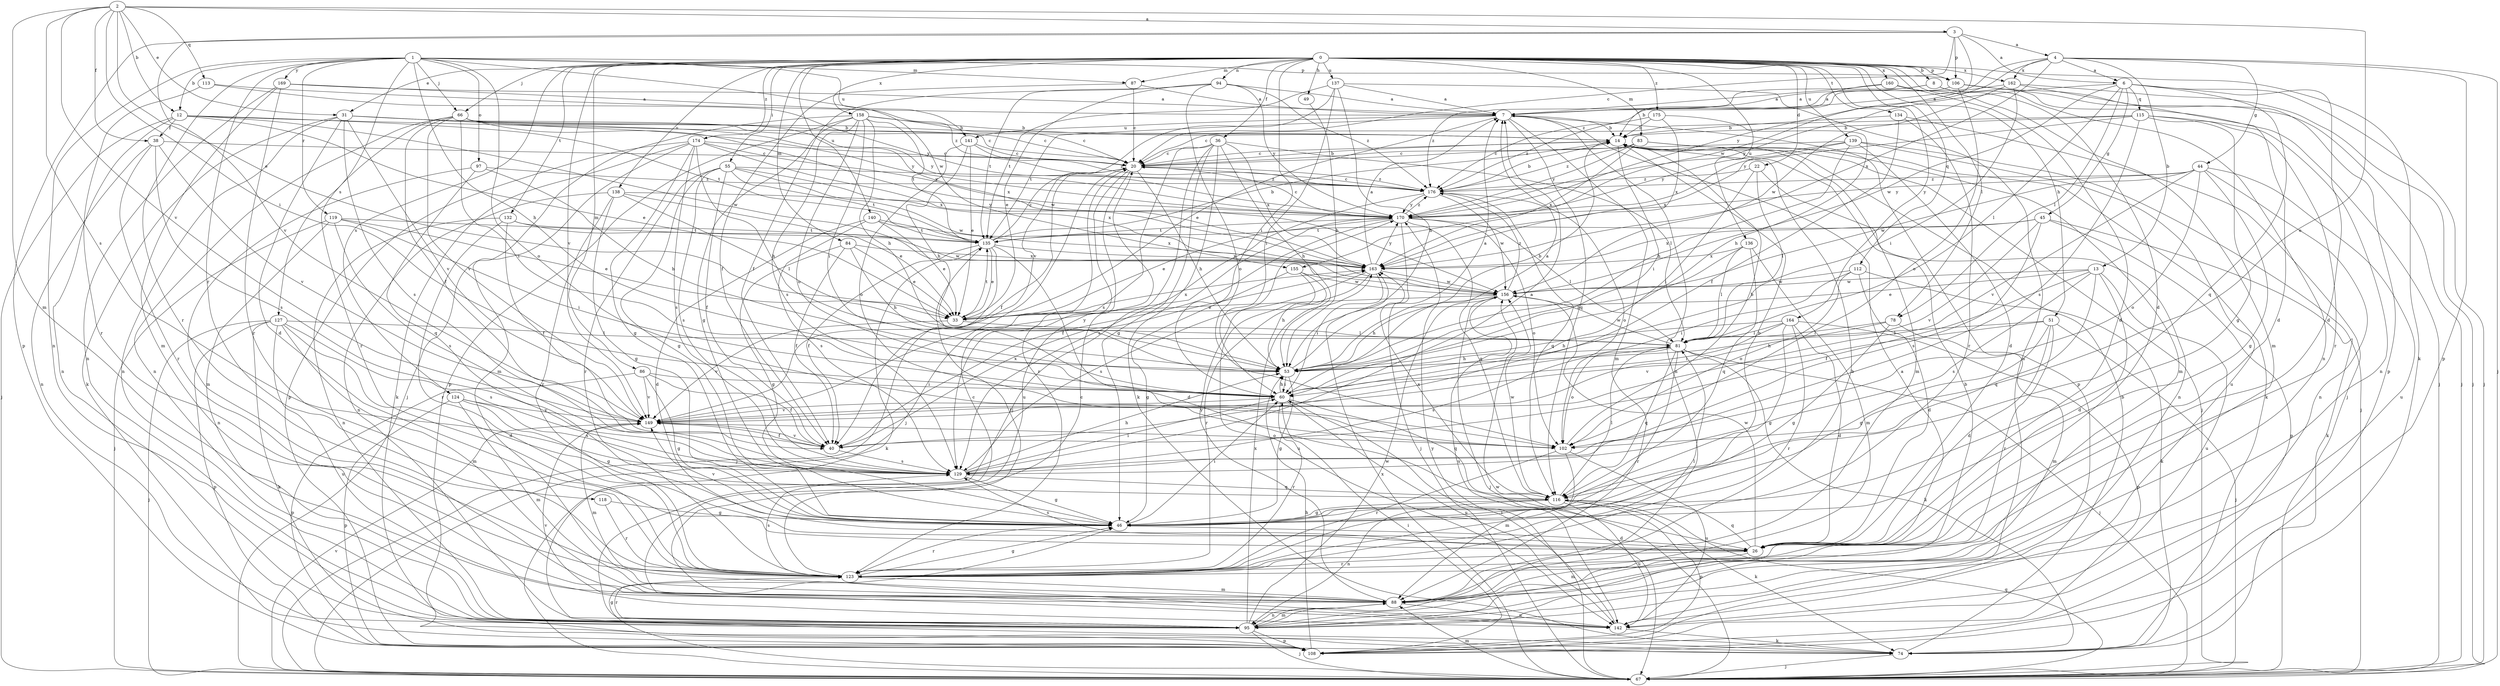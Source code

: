 strict digraph  {
0;
1;
2;
3;
4;
6;
7;
8;
12;
13;
14;
20;
22;
26;
31;
33;
36;
38;
40;
44;
45;
46;
49;
51;
53;
55;
60;
66;
67;
74;
78;
81;
83;
84;
86;
87;
88;
94;
95;
97;
102;
106;
108;
112;
113;
115;
116;
118;
119;
123;
124;
127;
129;
132;
134;
135;
136;
137;
138;
139;
140;
141;
142;
149;
155;
156;
158;
160;
162;
163;
164;
169;
170;
174;
175;
176;
0 -> 8  [label=b];
0 -> 22  [label=d];
0 -> 26  [label=d];
0 -> 31  [label=e];
0 -> 36  [label=f];
0 -> 49  [label=h];
0 -> 51  [label=h];
0 -> 55  [label=i];
0 -> 60  [label=i];
0 -> 66  [label=j];
0 -> 74  [label=k];
0 -> 78  [label=l];
0 -> 83  [label=m];
0 -> 84  [label=m];
0 -> 86  [label=m];
0 -> 87  [label=m];
0 -> 94  [label=n];
0 -> 106  [label=p];
0 -> 112  [label=q];
0 -> 124  [label=s];
0 -> 132  [label=t];
0 -> 134  [label=t];
0 -> 136  [label=u];
0 -> 137  [label=u];
0 -> 138  [label=u];
0 -> 139  [label=u];
0 -> 140  [label=u];
0 -> 149  [label=v];
0 -> 158  [label=x];
0 -> 160  [label=x];
0 -> 162  [label=x];
0 -> 164  [label=y];
0 -> 174  [label=z];
0 -> 175  [label=z];
1 -> 12  [label=b];
1 -> 53  [label=h];
1 -> 66  [label=j];
1 -> 87  [label=m];
1 -> 95  [label=n];
1 -> 97  [label=o];
1 -> 102  [label=o];
1 -> 106  [label=p];
1 -> 118  [label=r];
1 -> 119  [label=r];
1 -> 123  [label=r];
1 -> 127  [label=s];
1 -> 141  [label=u];
1 -> 155  [label=w];
1 -> 169  [label=y];
2 -> 3  [label=a];
2 -> 12  [label=b];
2 -> 31  [label=e];
2 -> 33  [label=e];
2 -> 38  [label=f];
2 -> 60  [label=i];
2 -> 88  [label=m];
2 -> 102  [label=o];
2 -> 113  [label=q];
2 -> 129  [label=s];
2 -> 149  [label=v];
3 -> 4  [label=a];
3 -> 6  [label=a];
3 -> 20  [label=c];
3 -> 106  [label=p];
3 -> 108  [label=p];
3 -> 149  [label=v];
3 -> 155  [label=w];
4 -> 6  [label=a];
4 -> 13  [label=b];
4 -> 44  [label=g];
4 -> 67  [label=j];
4 -> 108  [label=p];
4 -> 162  [label=x];
4 -> 163  [label=x];
4 -> 170  [label=y];
4 -> 176  [label=z];
6 -> 26  [label=d];
6 -> 45  [label=g];
6 -> 67  [label=j];
6 -> 78  [label=l];
6 -> 81  [label=l];
6 -> 115  [label=q];
6 -> 116  [label=q];
6 -> 156  [label=w];
6 -> 170  [label=y];
7 -> 14  [label=b];
7 -> 33  [label=e];
7 -> 88  [label=m];
7 -> 95  [label=n];
7 -> 108  [label=p];
7 -> 116  [label=q];
7 -> 135  [label=t];
7 -> 141  [label=u];
8 -> 7  [label=a];
8 -> 67  [label=j];
8 -> 95  [label=n];
8 -> 176  [label=z];
12 -> 20  [label=c];
12 -> 33  [label=e];
12 -> 38  [label=f];
12 -> 67  [label=j];
12 -> 95  [label=n];
12 -> 135  [label=t];
12 -> 156  [label=w];
13 -> 26  [label=d];
13 -> 33  [label=e];
13 -> 40  [label=f];
13 -> 116  [label=q];
13 -> 129  [label=s];
13 -> 142  [label=u];
13 -> 156  [label=w];
14 -> 20  [label=c];
14 -> 60  [label=i];
14 -> 67  [label=j];
14 -> 88  [label=m];
20 -> 14  [label=b];
20 -> 40  [label=f];
20 -> 53  [label=h];
20 -> 67  [label=j];
20 -> 123  [label=r];
20 -> 142  [label=u];
20 -> 176  [label=z];
22 -> 60  [label=i];
22 -> 81  [label=l];
22 -> 95  [label=n];
22 -> 176  [label=z];
26 -> 88  [label=m];
26 -> 116  [label=q];
26 -> 123  [label=r];
26 -> 129  [label=s];
26 -> 156  [label=w];
31 -> 14  [label=b];
31 -> 20  [label=c];
31 -> 26  [label=d];
31 -> 74  [label=k];
31 -> 95  [label=n];
31 -> 129  [label=s];
31 -> 149  [label=v];
31 -> 170  [label=y];
33 -> 81  [label=l];
33 -> 135  [label=t];
33 -> 149  [label=v];
33 -> 163  [label=x];
36 -> 20  [label=c];
36 -> 46  [label=g];
36 -> 53  [label=h];
36 -> 67  [label=j];
36 -> 74  [label=k];
36 -> 81  [label=l];
36 -> 129  [label=s];
36 -> 163  [label=x];
38 -> 20  [label=c];
38 -> 95  [label=n];
38 -> 123  [label=r];
38 -> 129  [label=s];
38 -> 149  [label=v];
40 -> 129  [label=s];
40 -> 149  [label=v];
40 -> 163  [label=x];
44 -> 46  [label=g];
44 -> 95  [label=n];
44 -> 102  [label=o];
44 -> 142  [label=u];
44 -> 149  [label=v];
44 -> 156  [label=w];
44 -> 170  [label=y];
44 -> 176  [label=z];
45 -> 74  [label=k];
45 -> 108  [label=p];
45 -> 129  [label=s];
45 -> 135  [label=t];
45 -> 149  [label=v];
45 -> 163  [label=x];
46 -> 14  [label=b];
46 -> 26  [label=d];
46 -> 60  [label=i];
46 -> 123  [label=r];
46 -> 149  [label=v];
49 -> 53  [label=h];
51 -> 26  [label=d];
51 -> 46  [label=g];
51 -> 67  [label=j];
51 -> 81  [label=l];
51 -> 123  [label=r];
51 -> 149  [label=v];
53 -> 7  [label=a];
53 -> 14  [label=b];
53 -> 46  [label=g];
53 -> 60  [label=i];
55 -> 40  [label=f];
55 -> 46  [label=g];
55 -> 123  [label=r];
55 -> 129  [label=s];
55 -> 135  [label=t];
55 -> 156  [label=w];
55 -> 163  [label=x];
55 -> 176  [label=z];
60 -> 7  [label=a];
60 -> 53  [label=h];
60 -> 116  [label=q];
60 -> 123  [label=r];
60 -> 142  [label=u];
60 -> 149  [label=v];
66 -> 14  [label=b];
66 -> 40  [label=f];
66 -> 60  [label=i];
66 -> 95  [label=n];
66 -> 123  [label=r];
66 -> 149  [label=v];
66 -> 156  [label=w];
66 -> 163  [label=x];
66 -> 170  [label=y];
67 -> 46  [label=g];
67 -> 88  [label=m];
67 -> 116  [label=q];
67 -> 149  [label=v];
67 -> 156  [label=w];
67 -> 163  [label=x];
67 -> 170  [label=y];
74 -> 14  [label=b];
74 -> 67  [label=j];
78 -> 46  [label=g];
78 -> 53  [label=h];
78 -> 81  [label=l];
78 -> 88  [label=m];
81 -> 53  [label=h];
81 -> 67  [label=j];
81 -> 74  [label=k];
81 -> 102  [label=o];
81 -> 116  [label=q];
81 -> 123  [label=r];
81 -> 129  [label=s];
81 -> 156  [label=w];
83 -> 20  [label=c];
83 -> 74  [label=k];
83 -> 88  [label=m];
83 -> 163  [label=x];
83 -> 170  [label=y];
83 -> 176  [label=z];
84 -> 33  [label=e];
84 -> 40  [label=f];
84 -> 46  [label=g];
84 -> 53  [label=h];
84 -> 163  [label=x];
86 -> 40  [label=f];
86 -> 46  [label=g];
86 -> 60  [label=i];
86 -> 108  [label=p];
86 -> 149  [label=v];
87 -> 7  [label=a];
87 -> 20  [label=c];
87 -> 40  [label=f];
88 -> 14  [label=b];
88 -> 95  [label=n];
88 -> 142  [label=u];
88 -> 170  [label=y];
94 -> 7  [label=a];
94 -> 33  [label=e];
94 -> 40  [label=f];
94 -> 102  [label=o];
94 -> 135  [label=t];
94 -> 170  [label=y];
94 -> 176  [label=z];
95 -> 7  [label=a];
95 -> 14  [label=b];
95 -> 20  [label=c];
95 -> 67  [label=j];
95 -> 88  [label=m];
95 -> 108  [label=p];
95 -> 123  [label=r];
95 -> 156  [label=w];
95 -> 163  [label=x];
97 -> 53  [label=h];
97 -> 88  [label=m];
97 -> 116  [label=q];
97 -> 176  [label=z];
102 -> 14  [label=b];
102 -> 88  [label=m];
102 -> 123  [label=r];
102 -> 142  [label=u];
106 -> 7  [label=a];
106 -> 67  [label=j];
106 -> 102  [label=o];
106 -> 108  [label=p];
108 -> 53  [label=h];
108 -> 60  [label=i];
112 -> 26  [label=d];
112 -> 60  [label=i];
112 -> 74  [label=k];
112 -> 102  [label=o];
112 -> 156  [label=w];
113 -> 7  [label=a];
113 -> 123  [label=r];
113 -> 170  [label=y];
115 -> 14  [label=b];
115 -> 20  [label=c];
115 -> 46  [label=g];
115 -> 95  [label=n];
115 -> 123  [label=r];
115 -> 129  [label=s];
115 -> 170  [label=y];
116 -> 46  [label=g];
116 -> 74  [label=k];
116 -> 81  [label=l];
116 -> 95  [label=n];
116 -> 108  [label=p];
116 -> 142  [label=u];
116 -> 156  [label=w];
116 -> 163  [label=x];
118 -> 46  [label=g];
118 -> 123  [label=r];
119 -> 33  [label=e];
119 -> 60  [label=i];
119 -> 67  [label=j];
119 -> 95  [label=n];
119 -> 129  [label=s];
119 -> 135  [label=t];
123 -> 46  [label=g];
123 -> 81  [label=l];
123 -> 88  [label=m];
123 -> 129  [label=s];
123 -> 135  [label=t];
124 -> 46  [label=g];
124 -> 88  [label=m];
124 -> 108  [label=p];
124 -> 129  [label=s];
124 -> 149  [label=v];
127 -> 26  [label=d];
127 -> 67  [label=j];
127 -> 74  [label=k];
127 -> 81  [label=l];
127 -> 88  [label=m];
127 -> 108  [label=p];
127 -> 129  [label=s];
127 -> 142  [label=u];
129 -> 7  [label=a];
129 -> 46  [label=g];
129 -> 53  [label=h];
129 -> 60  [label=i];
129 -> 116  [label=q];
132 -> 40  [label=f];
132 -> 95  [label=n];
132 -> 123  [label=r];
132 -> 135  [label=t];
132 -> 156  [label=w];
134 -> 14  [label=b];
134 -> 40  [label=f];
134 -> 67  [label=j];
134 -> 123  [label=r];
135 -> 14  [label=b];
135 -> 20  [label=c];
135 -> 26  [label=d];
135 -> 33  [label=e];
135 -> 40  [label=f];
135 -> 67  [label=j];
135 -> 74  [label=k];
135 -> 163  [label=x];
136 -> 53  [label=h];
136 -> 81  [label=l];
136 -> 88  [label=m];
136 -> 116  [label=q];
136 -> 163  [label=x];
137 -> 7  [label=a];
137 -> 53  [label=h];
137 -> 60  [label=i];
137 -> 135  [label=t];
137 -> 142  [label=u];
137 -> 149  [label=v];
138 -> 33  [label=e];
138 -> 46  [label=g];
138 -> 81  [label=l];
138 -> 95  [label=n];
138 -> 123  [label=r];
138 -> 170  [label=y];
139 -> 20  [label=c];
139 -> 26  [label=d];
139 -> 53  [label=h];
139 -> 67  [label=j];
139 -> 142  [label=u];
139 -> 163  [label=x];
139 -> 170  [label=y];
140 -> 26  [label=d];
140 -> 33  [label=e];
140 -> 129  [label=s];
140 -> 135  [label=t];
140 -> 163  [label=x];
141 -> 20  [label=c];
141 -> 33  [label=e];
141 -> 53  [label=h];
141 -> 102  [label=o];
141 -> 176  [label=z];
142 -> 20  [label=c];
142 -> 60  [label=i];
142 -> 74  [label=k];
142 -> 149  [label=v];
149 -> 40  [label=f];
149 -> 88  [label=m];
149 -> 102  [label=o];
149 -> 170  [label=y];
155 -> 46  [label=g];
155 -> 53  [label=h];
155 -> 142  [label=u];
155 -> 156  [label=w];
156 -> 33  [label=e];
156 -> 53  [label=h];
156 -> 67  [label=j];
156 -> 142  [label=u];
156 -> 176  [label=z];
158 -> 14  [label=b];
158 -> 20  [label=c];
158 -> 46  [label=g];
158 -> 53  [label=h];
158 -> 60  [label=i];
158 -> 67  [label=j];
158 -> 102  [label=o];
158 -> 108  [label=p];
158 -> 129  [label=s];
158 -> 135  [label=t];
160 -> 7  [label=a];
160 -> 14  [label=b];
160 -> 26  [label=d];
160 -> 88  [label=m];
162 -> 7  [label=a];
162 -> 26  [label=d];
162 -> 60  [label=i];
162 -> 67  [label=j];
162 -> 156  [label=w];
163 -> 7  [label=a];
163 -> 60  [label=i];
163 -> 123  [label=r];
163 -> 129  [label=s];
163 -> 156  [label=w];
163 -> 170  [label=y];
164 -> 26  [label=d];
164 -> 46  [label=g];
164 -> 53  [label=h];
164 -> 60  [label=i];
164 -> 81  [label=l];
164 -> 108  [label=p];
164 -> 123  [label=r];
169 -> 7  [label=a];
169 -> 88  [label=m];
169 -> 95  [label=n];
169 -> 123  [label=r];
169 -> 176  [label=z];
170 -> 20  [label=c];
170 -> 33  [label=e];
170 -> 40  [label=f];
170 -> 67  [label=j];
170 -> 81  [label=l];
170 -> 102  [label=o];
170 -> 116  [label=q];
170 -> 135  [label=t];
170 -> 176  [label=z];
174 -> 20  [label=c];
174 -> 46  [label=g];
174 -> 53  [label=h];
174 -> 74  [label=k];
174 -> 88  [label=m];
174 -> 108  [label=p];
174 -> 129  [label=s];
174 -> 163  [label=x];
174 -> 170  [label=y];
175 -> 14  [label=b];
175 -> 53  [label=h];
175 -> 163  [label=x];
175 -> 176  [label=z];
176 -> 14  [label=b];
176 -> 20  [label=c];
176 -> 102  [label=o];
176 -> 116  [label=q];
176 -> 129  [label=s];
176 -> 156  [label=w];
176 -> 170  [label=y];
}
